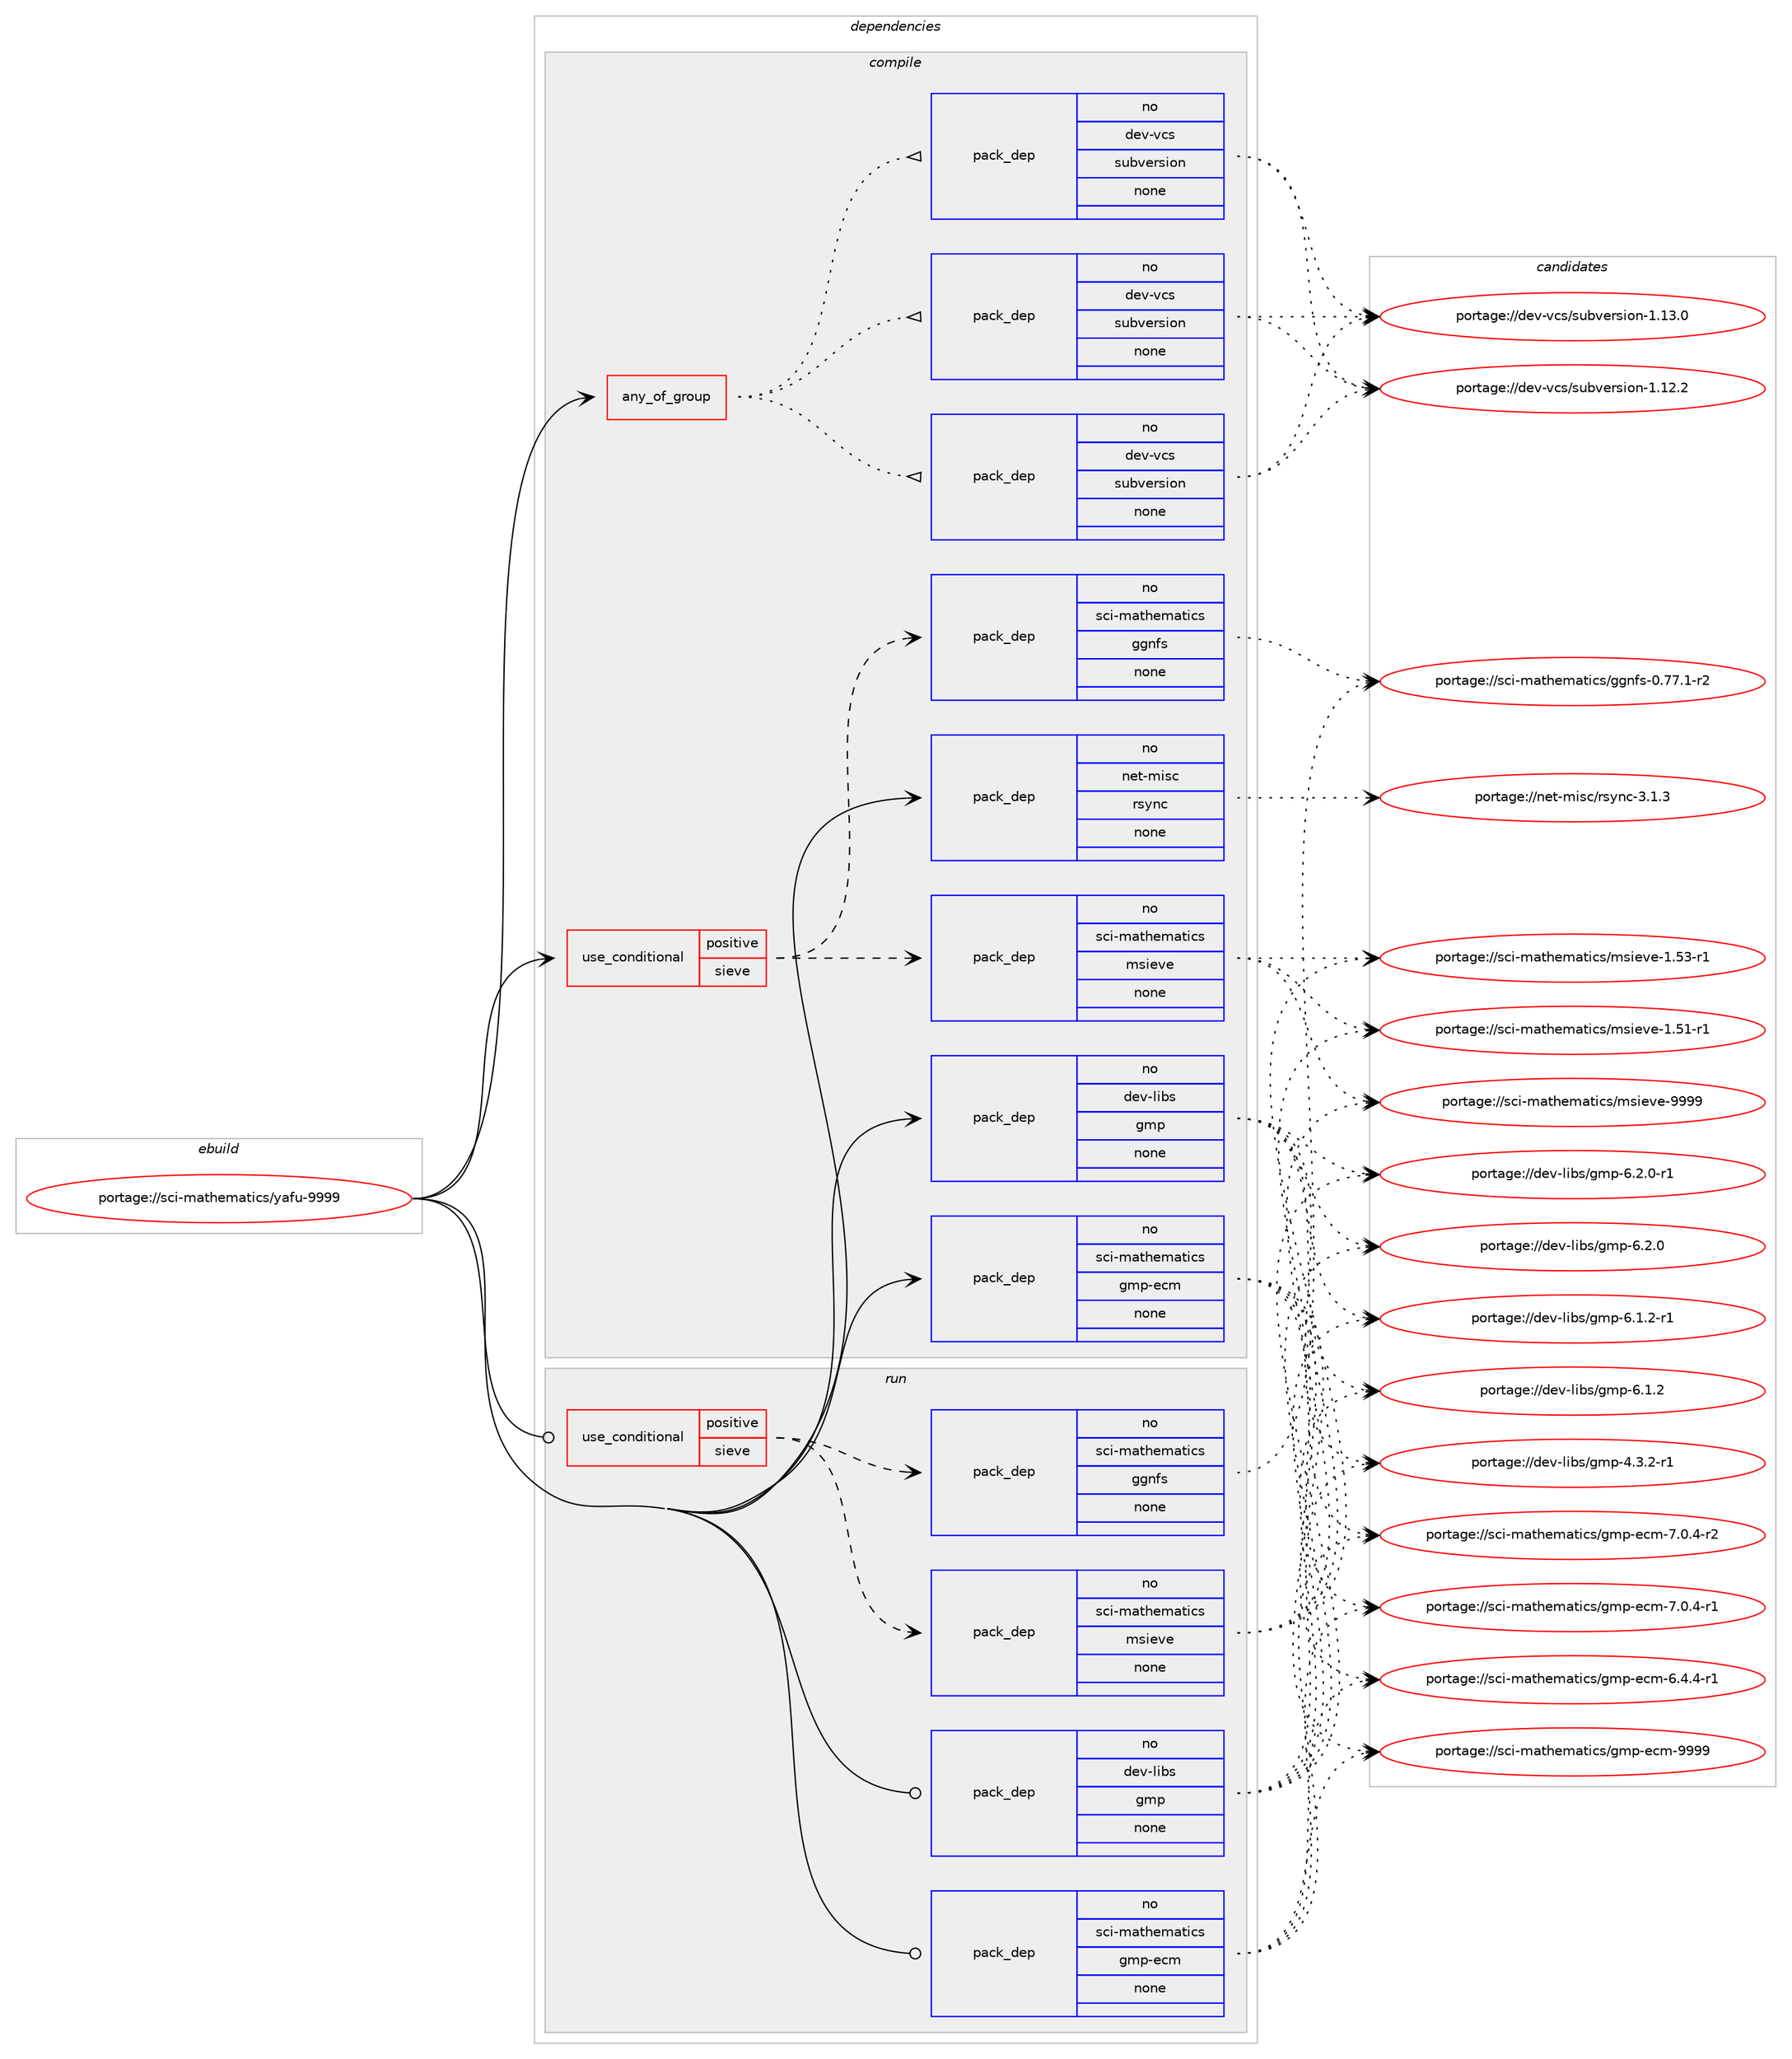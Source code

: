 digraph prolog {

# *************
# Graph options
# *************

newrank=true;
concentrate=true;
compound=true;
graph [rankdir=LR,fontname=Helvetica,fontsize=10,ranksep=1.5];#, ranksep=2.5, nodesep=0.2];
edge  [arrowhead=vee];
node  [fontname=Helvetica,fontsize=10];

# **********
# The ebuild
# **********

subgraph cluster_leftcol {
color=gray;
rank=same;
label=<<i>ebuild</i>>;
id [label="portage://sci-mathematics/yafu-9999", color=red, width=4, href="../sci-mathematics/yafu-9999.svg"];
}

# ****************
# The dependencies
# ****************

subgraph cluster_midcol {
color=gray;
label=<<i>dependencies</i>>;
subgraph cluster_compile {
fillcolor="#eeeeee";
style=filled;
label=<<i>compile</i>>;
subgraph any955 {
dependency45759 [label=<<TABLE BORDER="0" CELLBORDER="1" CELLSPACING="0" CELLPADDING="4"><TR><TD CELLPADDING="10">any_of_group</TD></TR></TABLE>>, shape=none, color=red];subgraph pack35348 {
dependency45760 [label=<<TABLE BORDER="0" CELLBORDER="1" CELLSPACING="0" CELLPADDING="4" WIDTH="220"><TR><TD ROWSPAN="6" CELLPADDING="30">pack_dep</TD></TR><TR><TD WIDTH="110">no</TD></TR><TR><TD>dev-vcs</TD></TR><TR><TD>subversion</TD></TR><TR><TD>none</TD></TR><TR><TD></TD></TR></TABLE>>, shape=none, color=blue];
}
dependency45759:e -> dependency45760:w [weight=20,style="dotted",arrowhead="oinv"];
subgraph pack35349 {
dependency45761 [label=<<TABLE BORDER="0" CELLBORDER="1" CELLSPACING="0" CELLPADDING="4" WIDTH="220"><TR><TD ROWSPAN="6" CELLPADDING="30">pack_dep</TD></TR><TR><TD WIDTH="110">no</TD></TR><TR><TD>dev-vcs</TD></TR><TR><TD>subversion</TD></TR><TR><TD>none</TD></TR><TR><TD></TD></TR></TABLE>>, shape=none, color=blue];
}
dependency45759:e -> dependency45761:w [weight=20,style="dotted",arrowhead="oinv"];
subgraph pack35350 {
dependency45762 [label=<<TABLE BORDER="0" CELLBORDER="1" CELLSPACING="0" CELLPADDING="4" WIDTH="220"><TR><TD ROWSPAN="6" CELLPADDING="30">pack_dep</TD></TR><TR><TD WIDTH="110">no</TD></TR><TR><TD>dev-vcs</TD></TR><TR><TD>subversion</TD></TR><TR><TD>none</TD></TR><TR><TD></TD></TR></TABLE>>, shape=none, color=blue];
}
dependency45759:e -> dependency45762:w [weight=20,style="dotted",arrowhead="oinv"];
}
id:e -> dependency45759:w [weight=20,style="solid",arrowhead="vee"];
subgraph cond9408 {
dependency45763 [label=<<TABLE BORDER="0" CELLBORDER="1" CELLSPACING="0" CELLPADDING="4"><TR><TD ROWSPAN="3" CELLPADDING="10">use_conditional</TD></TR><TR><TD>positive</TD></TR><TR><TD>sieve</TD></TR></TABLE>>, shape=none, color=red];
subgraph pack35351 {
dependency45764 [label=<<TABLE BORDER="0" CELLBORDER="1" CELLSPACING="0" CELLPADDING="4" WIDTH="220"><TR><TD ROWSPAN="6" CELLPADDING="30">pack_dep</TD></TR><TR><TD WIDTH="110">no</TD></TR><TR><TD>sci-mathematics</TD></TR><TR><TD>msieve</TD></TR><TR><TD>none</TD></TR><TR><TD></TD></TR></TABLE>>, shape=none, color=blue];
}
dependency45763:e -> dependency45764:w [weight=20,style="dashed",arrowhead="vee"];
subgraph pack35352 {
dependency45765 [label=<<TABLE BORDER="0" CELLBORDER="1" CELLSPACING="0" CELLPADDING="4" WIDTH="220"><TR><TD ROWSPAN="6" CELLPADDING="30">pack_dep</TD></TR><TR><TD WIDTH="110">no</TD></TR><TR><TD>sci-mathematics</TD></TR><TR><TD>ggnfs</TD></TR><TR><TD>none</TD></TR><TR><TD></TD></TR></TABLE>>, shape=none, color=blue];
}
dependency45763:e -> dependency45765:w [weight=20,style="dashed",arrowhead="vee"];
}
id:e -> dependency45763:w [weight=20,style="solid",arrowhead="vee"];
subgraph pack35353 {
dependency45766 [label=<<TABLE BORDER="0" CELLBORDER="1" CELLSPACING="0" CELLPADDING="4" WIDTH="220"><TR><TD ROWSPAN="6" CELLPADDING="30">pack_dep</TD></TR><TR><TD WIDTH="110">no</TD></TR><TR><TD>dev-libs</TD></TR><TR><TD>gmp</TD></TR><TR><TD>none</TD></TR><TR><TD></TD></TR></TABLE>>, shape=none, color=blue];
}
id:e -> dependency45766:w [weight=20,style="solid",arrowhead="vee"];
subgraph pack35354 {
dependency45767 [label=<<TABLE BORDER="0" CELLBORDER="1" CELLSPACING="0" CELLPADDING="4" WIDTH="220"><TR><TD ROWSPAN="6" CELLPADDING="30">pack_dep</TD></TR><TR><TD WIDTH="110">no</TD></TR><TR><TD>net-misc</TD></TR><TR><TD>rsync</TD></TR><TR><TD>none</TD></TR><TR><TD></TD></TR></TABLE>>, shape=none, color=blue];
}
id:e -> dependency45767:w [weight=20,style="solid",arrowhead="vee"];
subgraph pack35355 {
dependency45768 [label=<<TABLE BORDER="0" CELLBORDER="1" CELLSPACING="0" CELLPADDING="4" WIDTH="220"><TR><TD ROWSPAN="6" CELLPADDING="30">pack_dep</TD></TR><TR><TD WIDTH="110">no</TD></TR><TR><TD>sci-mathematics</TD></TR><TR><TD>gmp-ecm</TD></TR><TR><TD>none</TD></TR><TR><TD></TD></TR></TABLE>>, shape=none, color=blue];
}
id:e -> dependency45768:w [weight=20,style="solid",arrowhead="vee"];
}
subgraph cluster_compileandrun {
fillcolor="#eeeeee";
style=filled;
label=<<i>compile and run</i>>;
}
subgraph cluster_run {
fillcolor="#eeeeee";
style=filled;
label=<<i>run</i>>;
subgraph cond9409 {
dependency45769 [label=<<TABLE BORDER="0" CELLBORDER="1" CELLSPACING="0" CELLPADDING="4"><TR><TD ROWSPAN="3" CELLPADDING="10">use_conditional</TD></TR><TR><TD>positive</TD></TR><TR><TD>sieve</TD></TR></TABLE>>, shape=none, color=red];
subgraph pack35356 {
dependency45770 [label=<<TABLE BORDER="0" CELLBORDER="1" CELLSPACING="0" CELLPADDING="4" WIDTH="220"><TR><TD ROWSPAN="6" CELLPADDING="30">pack_dep</TD></TR><TR><TD WIDTH="110">no</TD></TR><TR><TD>sci-mathematics</TD></TR><TR><TD>msieve</TD></TR><TR><TD>none</TD></TR><TR><TD></TD></TR></TABLE>>, shape=none, color=blue];
}
dependency45769:e -> dependency45770:w [weight=20,style="dashed",arrowhead="vee"];
subgraph pack35357 {
dependency45771 [label=<<TABLE BORDER="0" CELLBORDER="1" CELLSPACING="0" CELLPADDING="4" WIDTH="220"><TR><TD ROWSPAN="6" CELLPADDING="30">pack_dep</TD></TR><TR><TD WIDTH="110">no</TD></TR><TR><TD>sci-mathematics</TD></TR><TR><TD>ggnfs</TD></TR><TR><TD>none</TD></TR><TR><TD></TD></TR></TABLE>>, shape=none, color=blue];
}
dependency45769:e -> dependency45771:w [weight=20,style="dashed",arrowhead="vee"];
}
id:e -> dependency45769:w [weight=20,style="solid",arrowhead="odot"];
subgraph pack35358 {
dependency45772 [label=<<TABLE BORDER="0" CELLBORDER="1" CELLSPACING="0" CELLPADDING="4" WIDTH="220"><TR><TD ROWSPAN="6" CELLPADDING="30">pack_dep</TD></TR><TR><TD WIDTH="110">no</TD></TR><TR><TD>dev-libs</TD></TR><TR><TD>gmp</TD></TR><TR><TD>none</TD></TR><TR><TD></TD></TR></TABLE>>, shape=none, color=blue];
}
id:e -> dependency45772:w [weight=20,style="solid",arrowhead="odot"];
subgraph pack35359 {
dependency45773 [label=<<TABLE BORDER="0" CELLBORDER="1" CELLSPACING="0" CELLPADDING="4" WIDTH="220"><TR><TD ROWSPAN="6" CELLPADDING="30">pack_dep</TD></TR><TR><TD WIDTH="110">no</TD></TR><TR><TD>sci-mathematics</TD></TR><TR><TD>gmp-ecm</TD></TR><TR><TD>none</TD></TR><TR><TD></TD></TR></TABLE>>, shape=none, color=blue];
}
id:e -> dependency45773:w [weight=20,style="solid",arrowhead="odot"];
}
}

# **************
# The candidates
# **************

subgraph cluster_choices {
rank=same;
color=gray;
label=<<i>candidates</i>>;

subgraph choice35348 {
color=black;
nodesep=1;
choice1001011184511899115471151179811810111411510511111045494649514648 [label="portage://dev-vcs/subversion-1.13.0", color=red, width=4,href="../dev-vcs/subversion-1.13.0.svg"];
choice1001011184511899115471151179811810111411510511111045494649504650 [label="portage://dev-vcs/subversion-1.12.2", color=red, width=4,href="../dev-vcs/subversion-1.12.2.svg"];
dependency45760:e -> choice1001011184511899115471151179811810111411510511111045494649514648:w [style=dotted,weight="100"];
dependency45760:e -> choice1001011184511899115471151179811810111411510511111045494649504650:w [style=dotted,weight="100"];
}
subgraph choice35349 {
color=black;
nodesep=1;
choice1001011184511899115471151179811810111411510511111045494649514648 [label="portage://dev-vcs/subversion-1.13.0", color=red, width=4,href="../dev-vcs/subversion-1.13.0.svg"];
choice1001011184511899115471151179811810111411510511111045494649504650 [label="portage://dev-vcs/subversion-1.12.2", color=red, width=4,href="../dev-vcs/subversion-1.12.2.svg"];
dependency45761:e -> choice1001011184511899115471151179811810111411510511111045494649514648:w [style=dotted,weight="100"];
dependency45761:e -> choice1001011184511899115471151179811810111411510511111045494649504650:w [style=dotted,weight="100"];
}
subgraph choice35350 {
color=black;
nodesep=1;
choice1001011184511899115471151179811810111411510511111045494649514648 [label="portage://dev-vcs/subversion-1.13.0", color=red, width=4,href="../dev-vcs/subversion-1.13.0.svg"];
choice1001011184511899115471151179811810111411510511111045494649504650 [label="portage://dev-vcs/subversion-1.12.2", color=red, width=4,href="../dev-vcs/subversion-1.12.2.svg"];
dependency45762:e -> choice1001011184511899115471151179811810111411510511111045494649514648:w [style=dotted,weight="100"];
dependency45762:e -> choice1001011184511899115471151179811810111411510511111045494649504650:w [style=dotted,weight="100"];
}
subgraph choice35351 {
color=black;
nodesep=1;
choice1159910545109971161041011099711610599115471091151051011181014557575757 [label="portage://sci-mathematics/msieve-9999", color=red, width=4,href="../sci-mathematics/msieve-9999.svg"];
choice11599105451099711610410110997116105991154710911510510111810145494653514511449 [label="portage://sci-mathematics/msieve-1.53-r1", color=red, width=4,href="../sci-mathematics/msieve-1.53-r1.svg"];
choice11599105451099711610410110997116105991154710911510510111810145494653494511449 [label="portage://sci-mathematics/msieve-1.51-r1", color=red, width=4,href="../sci-mathematics/msieve-1.51-r1.svg"];
dependency45764:e -> choice1159910545109971161041011099711610599115471091151051011181014557575757:w [style=dotted,weight="100"];
dependency45764:e -> choice11599105451099711610410110997116105991154710911510510111810145494653514511449:w [style=dotted,weight="100"];
dependency45764:e -> choice11599105451099711610410110997116105991154710911510510111810145494653494511449:w [style=dotted,weight="100"];
}
subgraph choice35352 {
color=black;
nodesep=1;
choice115991054510997116104101109971161059911547103103110102115454846555546494511450 [label="portage://sci-mathematics/ggnfs-0.77.1-r2", color=red, width=4,href="../sci-mathematics/ggnfs-0.77.1-r2.svg"];
dependency45765:e -> choice115991054510997116104101109971161059911547103103110102115454846555546494511450:w [style=dotted,weight="100"];
}
subgraph choice35353 {
color=black;
nodesep=1;
choice1001011184510810598115471031091124554465046484511449 [label="portage://dev-libs/gmp-6.2.0-r1", color=red, width=4,href="../dev-libs/gmp-6.2.0-r1.svg"];
choice100101118451081059811547103109112455446504648 [label="portage://dev-libs/gmp-6.2.0", color=red, width=4,href="../dev-libs/gmp-6.2.0.svg"];
choice1001011184510810598115471031091124554464946504511449 [label="portage://dev-libs/gmp-6.1.2-r1", color=red, width=4,href="../dev-libs/gmp-6.1.2-r1.svg"];
choice100101118451081059811547103109112455446494650 [label="portage://dev-libs/gmp-6.1.2", color=red, width=4,href="../dev-libs/gmp-6.1.2.svg"];
choice1001011184510810598115471031091124552465146504511449 [label="portage://dev-libs/gmp-4.3.2-r1", color=red, width=4,href="../dev-libs/gmp-4.3.2-r1.svg"];
dependency45766:e -> choice1001011184510810598115471031091124554465046484511449:w [style=dotted,weight="100"];
dependency45766:e -> choice100101118451081059811547103109112455446504648:w [style=dotted,weight="100"];
dependency45766:e -> choice1001011184510810598115471031091124554464946504511449:w [style=dotted,weight="100"];
dependency45766:e -> choice100101118451081059811547103109112455446494650:w [style=dotted,weight="100"];
dependency45766:e -> choice1001011184510810598115471031091124552465146504511449:w [style=dotted,weight="100"];
}
subgraph choice35354 {
color=black;
nodesep=1;
choice11010111645109105115994711411512111099455146494651 [label="portage://net-misc/rsync-3.1.3", color=red, width=4,href="../net-misc/rsync-3.1.3.svg"];
dependency45767:e -> choice11010111645109105115994711411512111099455146494651:w [style=dotted,weight="100"];
}
subgraph choice35355 {
color=black;
nodesep=1;
choice11599105451099711610410110997116105991154710310911245101991094557575757 [label="portage://sci-mathematics/gmp-ecm-9999", color=red, width=4,href="../sci-mathematics/gmp-ecm-9999.svg"];
choice11599105451099711610410110997116105991154710310911245101991094555464846524511450 [label="portage://sci-mathematics/gmp-ecm-7.0.4-r2", color=red, width=4,href="../sci-mathematics/gmp-ecm-7.0.4-r2.svg"];
choice11599105451099711610410110997116105991154710310911245101991094555464846524511449 [label="portage://sci-mathematics/gmp-ecm-7.0.4-r1", color=red, width=4,href="../sci-mathematics/gmp-ecm-7.0.4-r1.svg"];
choice11599105451099711610410110997116105991154710310911245101991094554465246524511449 [label="portage://sci-mathematics/gmp-ecm-6.4.4-r1", color=red, width=4,href="../sci-mathematics/gmp-ecm-6.4.4-r1.svg"];
dependency45768:e -> choice11599105451099711610410110997116105991154710310911245101991094557575757:w [style=dotted,weight="100"];
dependency45768:e -> choice11599105451099711610410110997116105991154710310911245101991094555464846524511450:w [style=dotted,weight="100"];
dependency45768:e -> choice11599105451099711610410110997116105991154710310911245101991094555464846524511449:w [style=dotted,weight="100"];
dependency45768:e -> choice11599105451099711610410110997116105991154710310911245101991094554465246524511449:w [style=dotted,weight="100"];
}
subgraph choice35356 {
color=black;
nodesep=1;
choice1159910545109971161041011099711610599115471091151051011181014557575757 [label="portage://sci-mathematics/msieve-9999", color=red, width=4,href="../sci-mathematics/msieve-9999.svg"];
choice11599105451099711610410110997116105991154710911510510111810145494653514511449 [label="portage://sci-mathematics/msieve-1.53-r1", color=red, width=4,href="../sci-mathematics/msieve-1.53-r1.svg"];
choice11599105451099711610410110997116105991154710911510510111810145494653494511449 [label="portage://sci-mathematics/msieve-1.51-r1", color=red, width=4,href="../sci-mathematics/msieve-1.51-r1.svg"];
dependency45770:e -> choice1159910545109971161041011099711610599115471091151051011181014557575757:w [style=dotted,weight="100"];
dependency45770:e -> choice11599105451099711610410110997116105991154710911510510111810145494653514511449:w [style=dotted,weight="100"];
dependency45770:e -> choice11599105451099711610410110997116105991154710911510510111810145494653494511449:w [style=dotted,weight="100"];
}
subgraph choice35357 {
color=black;
nodesep=1;
choice115991054510997116104101109971161059911547103103110102115454846555546494511450 [label="portage://sci-mathematics/ggnfs-0.77.1-r2", color=red, width=4,href="../sci-mathematics/ggnfs-0.77.1-r2.svg"];
dependency45771:e -> choice115991054510997116104101109971161059911547103103110102115454846555546494511450:w [style=dotted,weight="100"];
}
subgraph choice35358 {
color=black;
nodesep=1;
choice1001011184510810598115471031091124554465046484511449 [label="portage://dev-libs/gmp-6.2.0-r1", color=red, width=4,href="../dev-libs/gmp-6.2.0-r1.svg"];
choice100101118451081059811547103109112455446504648 [label="portage://dev-libs/gmp-6.2.0", color=red, width=4,href="../dev-libs/gmp-6.2.0.svg"];
choice1001011184510810598115471031091124554464946504511449 [label="portage://dev-libs/gmp-6.1.2-r1", color=red, width=4,href="../dev-libs/gmp-6.1.2-r1.svg"];
choice100101118451081059811547103109112455446494650 [label="portage://dev-libs/gmp-6.1.2", color=red, width=4,href="../dev-libs/gmp-6.1.2.svg"];
choice1001011184510810598115471031091124552465146504511449 [label="portage://dev-libs/gmp-4.3.2-r1", color=red, width=4,href="../dev-libs/gmp-4.3.2-r1.svg"];
dependency45772:e -> choice1001011184510810598115471031091124554465046484511449:w [style=dotted,weight="100"];
dependency45772:e -> choice100101118451081059811547103109112455446504648:w [style=dotted,weight="100"];
dependency45772:e -> choice1001011184510810598115471031091124554464946504511449:w [style=dotted,weight="100"];
dependency45772:e -> choice100101118451081059811547103109112455446494650:w [style=dotted,weight="100"];
dependency45772:e -> choice1001011184510810598115471031091124552465146504511449:w [style=dotted,weight="100"];
}
subgraph choice35359 {
color=black;
nodesep=1;
choice11599105451099711610410110997116105991154710310911245101991094557575757 [label="portage://sci-mathematics/gmp-ecm-9999", color=red, width=4,href="../sci-mathematics/gmp-ecm-9999.svg"];
choice11599105451099711610410110997116105991154710310911245101991094555464846524511450 [label="portage://sci-mathematics/gmp-ecm-7.0.4-r2", color=red, width=4,href="../sci-mathematics/gmp-ecm-7.0.4-r2.svg"];
choice11599105451099711610410110997116105991154710310911245101991094555464846524511449 [label="portage://sci-mathematics/gmp-ecm-7.0.4-r1", color=red, width=4,href="../sci-mathematics/gmp-ecm-7.0.4-r1.svg"];
choice11599105451099711610410110997116105991154710310911245101991094554465246524511449 [label="portage://sci-mathematics/gmp-ecm-6.4.4-r1", color=red, width=4,href="../sci-mathematics/gmp-ecm-6.4.4-r1.svg"];
dependency45773:e -> choice11599105451099711610410110997116105991154710310911245101991094557575757:w [style=dotted,weight="100"];
dependency45773:e -> choice11599105451099711610410110997116105991154710310911245101991094555464846524511450:w [style=dotted,weight="100"];
dependency45773:e -> choice11599105451099711610410110997116105991154710310911245101991094555464846524511449:w [style=dotted,weight="100"];
dependency45773:e -> choice11599105451099711610410110997116105991154710310911245101991094554465246524511449:w [style=dotted,weight="100"];
}
}

}

